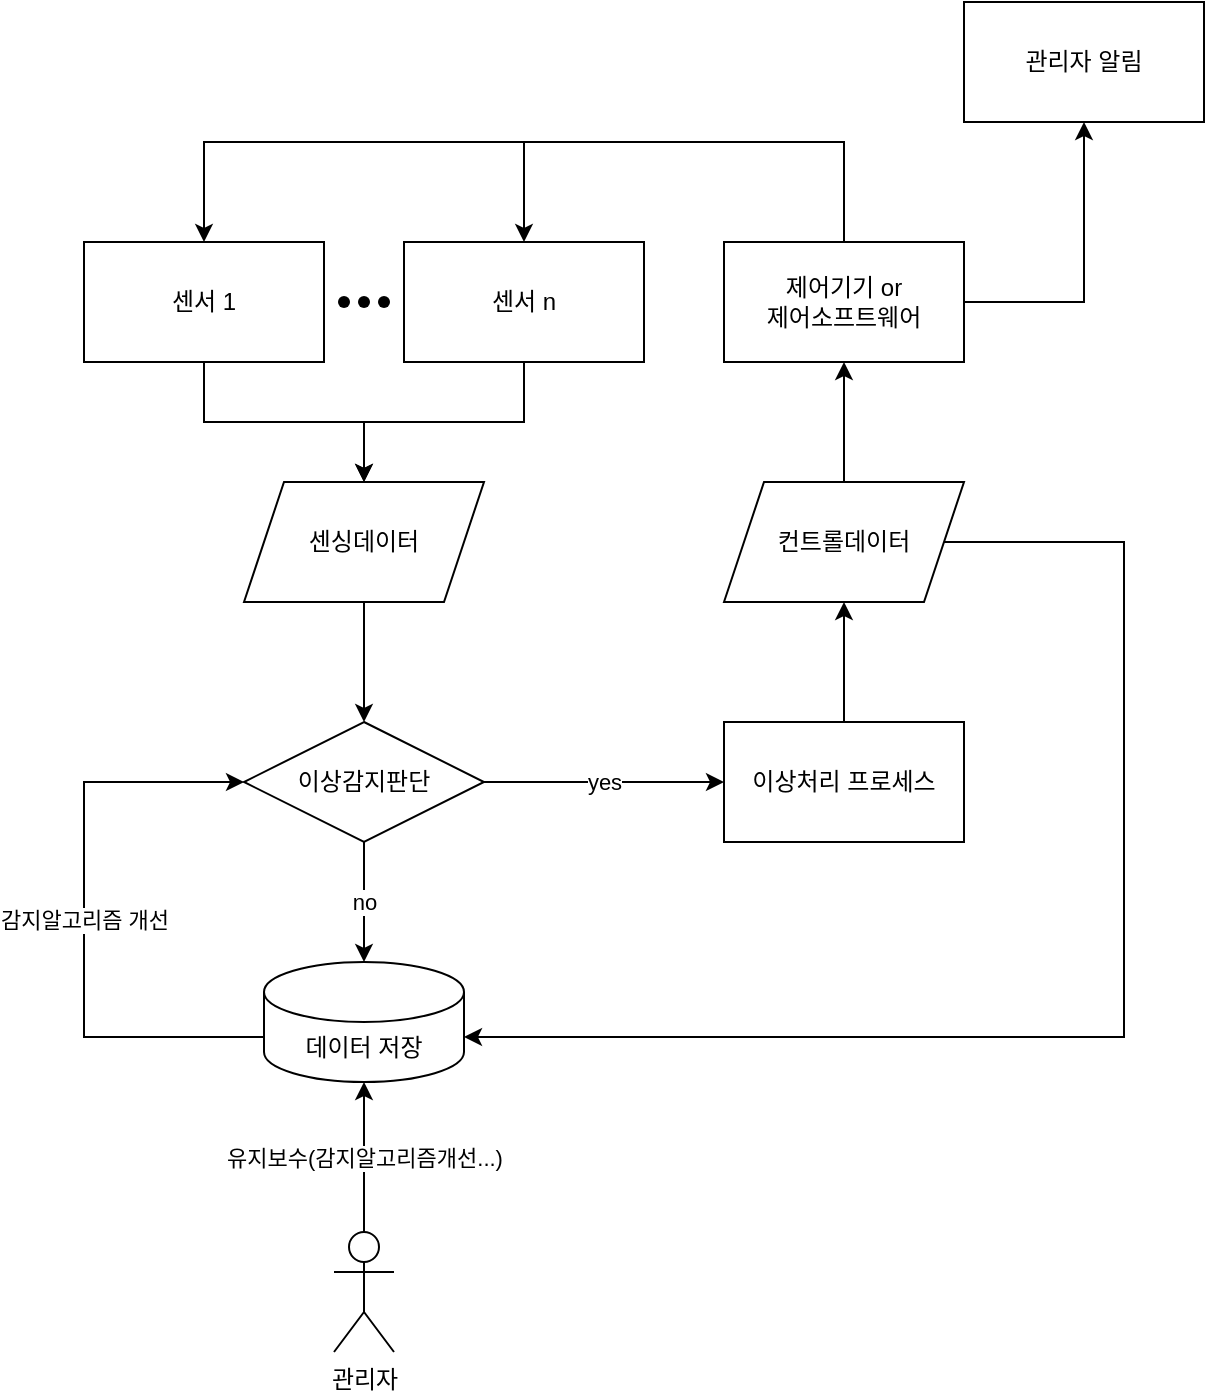 <mxfile version="14.8.0" type="device"><diagram id="C5RBs43oDa-KdzZeNtuy" name="Page-1"><mxGraphModel dx="1056" dy="1737" grid="1" gridSize="10" guides="1" tooltips="1" connect="1" arrows="1" fold="1" page="1" pageScale="1" pageWidth="827" pageHeight="1169" math="0" shadow="0"><root><mxCell id="WIyWlLk6GJQsqaUBKTNV-0"/><mxCell id="WIyWlLk6GJQsqaUBKTNV-1" parent="WIyWlLk6GJQsqaUBKTNV-0"/><mxCell id="Yjc9v0lBCMeBqgnN21k0-4" style="edgeStyle=orthogonalEdgeStyle;rounded=0;orthogonalLoop=1;jettySize=auto;html=1;exitX=0.5;exitY=1;exitDx=0;exitDy=0;" edge="1" parent="WIyWlLk6GJQsqaUBKTNV-1" source="Yjc9v0lBCMeBqgnN21k0-0" target="Yjc9v0lBCMeBqgnN21k0-1"><mxGeometry relative="1" as="geometry"/></mxCell><mxCell id="Yjc9v0lBCMeBqgnN21k0-0" value="센서 1" style="rounded=0;whiteSpace=wrap;html=1;" vertex="1" parent="WIyWlLk6GJQsqaUBKTNV-1"><mxGeometry x="240" y="90" width="120" height="60" as="geometry"/></mxCell><mxCell id="Yjc9v0lBCMeBqgnN21k0-1" value="센싱데이터" style="shape=parallelogram;perimeter=parallelogramPerimeter;whiteSpace=wrap;html=1;fixedSize=1;" vertex="1" parent="WIyWlLk6GJQsqaUBKTNV-1"><mxGeometry x="320" y="210" width="120" height="60" as="geometry"/></mxCell><mxCell id="Yjc9v0lBCMeBqgnN21k0-9" style="edgeStyle=orthogonalEdgeStyle;rounded=0;orthogonalLoop=1;jettySize=auto;html=1;exitX=0.5;exitY=1;exitDx=0;exitDy=0;entryX=0.5;entryY=0;entryDx=0;entryDy=0;" edge="1" parent="WIyWlLk6GJQsqaUBKTNV-1" source="Yjc9v0lBCMeBqgnN21k0-2" target="Yjc9v0lBCMeBqgnN21k0-1"><mxGeometry relative="1" as="geometry"/></mxCell><mxCell id="Yjc9v0lBCMeBqgnN21k0-2" value="센서 n" style="rounded=0;whiteSpace=wrap;html=1;" vertex="1" parent="WIyWlLk6GJQsqaUBKTNV-1"><mxGeometry x="400" y="90" width="120" height="60" as="geometry"/></mxCell><mxCell id="Yjc9v0lBCMeBqgnN21k0-24" value="유지보수(감지알고리즘개선...)" style="edgeStyle=orthogonalEdgeStyle;rounded=0;orthogonalLoop=1;jettySize=auto;html=1;entryX=0.5;entryY=1;entryDx=0;entryDy=0;entryPerimeter=0;" edge="1" parent="WIyWlLk6GJQsqaUBKTNV-1" source="Yjc9v0lBCMeBqgnN21k0-10" target="Yjc9v0lBCMeBqgnN21k0-20"><mxGeometry relative="1" as="geometry"/></mxCell><mxCell id="Yjc9v0lBCMeBqgnN21k0-10" value="관리자" style="shape=umlActor;verticalLabelPosition=bottom;verticalAlign=top;html=1;outlineConnect=0;" vertex="1" parent="WIyWlLk6GJQsqaUBKTNV-1"><mxGeometry x="365" y="585" width="30" height="60" as="geometry"/></mxCell><mxCell id="Yjc9v0lBCMeBqgnN21k0-11" value="" style="shape=waypoint;sketch=0;fillStyle=solid;size=6;pointerEvents=1;points=[];fillColor=none;resizable=0;rotatable=0;perimeter=centerPerimeter;snapToPoint=1;" vertex="1" parent="WIyWlLk6GJQsqaUBKTNV-1"><mxGeometry x="360" y="100" width="40" height="40" as="geometry"/></mxCell><mxCell id="Yjc9v0lBCMeBqgnN21k0-15" value="" style="shape=waypoint;sketch=0;fillStyle=solid;size=6;pointerEvents=1;points=[];fillColor=none;resizable=0;rotatable=0;perimeter=centerPerimeter;snapToPoint=1;" vertex="1" parent="WIyWlLk6GJQsqaUBKTNV-1"><mxGeometry x="370" y="100" width="40" height="40" as="geometry"/></mxCell><mxCell id="Yjc9v0lBCMeBqgnN21k0-16" value="" style="shape=waypoint;sketch=0;fillStyle=solid;size=6;pointerEvents=1;points=[];fillColor=none;resizable=0;rotatable=0;perimeter=centerPerimeter;snapToPoint=1;" vertex="1" parent="WIyWlLk6GJQsqaUBKTNV-1"><mxGeometry x="350" y="100" width="40" height="40" as="geometry"/></mxCell><mxCell id="Yjc9v0lBCMeBqgnN21k0-17" value="이상감지판단" style="rhombus;whiteSpace=wrap;html=1;" vertex="1" parent="WIyWlLk6GJQsqaUBKTNV-1"><mxGeometry x="320" y="330" width="120" height="60" as="geometry"/></mxCell><mxCell id="Yjc9v0lBCMeBqgnN21k0-18" value="" style="endArrow=classic;html=1;exitX=0.5;exitY=1;exitDx=0;exitDy=0;entryX=0.5;entryY=0;entryDx=0;entryDy=0;" edge="1" parent="WIyWlLk6GJQsqaUBKTNV-1" source="Yjc9v0lBCMeBqgnN21k0-1" target="Yjc9v0lBCMeBqgnN21k0-17"><mxGeometry width="50" height="50" relative="1" as="geometry"><mxPoint x="380" y="310" as="sourcePoint"/><mxPoint x="430" y="260" as="targetPoint"/></mxGeometry></mxCell><mxCell id="Yjc9v0lBCMeBqgnN21k0-19" value="이상처리 프로세스" style="rounded=0;whiteSpace=wrap;html=1;" vertex="1" parent="WIyWlLk6GJQsqaUBKTNV-1"><mxGeometry x="560" y="330" width="120" height="60" as="geometry"/></mxCell><mxCell id="Yjc9v0lBCMeBqgnN21k0-36" value="감지알고리즘 개선" style="edgeStyle=orthogonalEdgeStyle;rounded=0;orthogonalLoop=1;jettySize=auto;html=1;exitX=0;exitY=0;exitDx=0;exitDy=37.5;exitPerimeter=0;entryX=0;entryY=0.5;entryDx=0;entryDy=0;" edge="1" parent="WIyWlLk6GJQsqaUBKTNV-1" source="Yjc9v0lBCMeBqgnN21k0-20" target="Yjc9v0lBCMeBqgnN21k0-17"><mxGeometry relative="1" as="geometry"><Array as="points"><mxPoint x="240" y="488"/><mxPoint x="240" y="360"/></Array></mxGeometry></mxCell><mxCell id="Yjc9v0lBCMeBqgnN21k0-20" value="데이터 저장" style="shape=cylinder3;whiteSpace=wrap;html=1;boundedLbl=1;backgroundOutline=1;size=15;" vertex="1" parent="WIyWlLk6GJQsqaUBKTNV-1"><mxGeometry x="330" y="450" width="100" height="60" as="geometry"/></mxCell><mxCell id="Yjc9v0lBCMeBqgnN21k0-21" value="no" style="endArrow=classic;html=1;exitX=0.5;exitY=1;exitDx=0;exitDy=0;entryX=0.5;entryY=0;entryDx=0;entryDy=0;entryPerimeter=0;" edge="1" parent="WIyWlLk6GJQsqaUBKTNV-1" source="Yjc9v0lBCMeBqgnN21k0-17" target="Yjc9v0lBCMeBqgnN21k0-20"><mxGeometry width="50" height="50" relative="1" as="geometry"><mxPoint x="370" y="440" as="sourcePoint"/><mxPoint x="420" y="390" as="targetPoint"/></mxGeometry></mxCell><mxCell id="Yjc9v0lBCMeBqgnN21k0-26" value="yes" style="endArrow=classic;html=1;exitX=1;exitY=0.5;exitDx=0;exitDy=0;entryX=0;entryY=0.5;entryDx=0;entryDy=0;" edge="1" parent="WIyWlLk6GJQsqaUBKTNV-1" source="Yjc9v0lBCMeBqgnN21k0-17" target="Yjc9v0lBCMeBqgnN21k0-19"><mxGeometry width="50" height="50" relative="1" as="geometry"><mxPoint x="370" y="270" as="sourcePoint"/><mxPoint x="420" y="220" as="targetPoint"/></mxGeometry></mxCell><mxCell id="Yjc9v0lBCMeBqgnN21k0-31" style="edgeStyle=orthogonalEdgeStyle;rounded=0;orthogonalLoop=1;jettySize=auto;html=1;entryX=0.5;entryY=1;entryDx=0;entryDy=0;" edge="1" parent="WIyWlLk6GJQsqaUBKTNV-1" source="Yjc9v0lBCMeBqgnN21k0-28" target="Yjc9v0lBCMeBqgnN21k0-30"><mxGeometry relative="1" as="geometry"/></mxCell><mxCell id="Yjc9v0lBCMeBqgnN21k0-28" value="컨트롤데이터" style="shape=parallelogram;perimeter=parallelogramPerimeter;whiteSpace=wrap;html=1;fixedSize=1;" vertex="1" parent="WIyWlLk6GJQsqaUBKTNV-1"><mxGeometry x="560" y="210" width="120" height="60" as="geometry"/></mxCell><mxCell id="Yjc9v0lBCMeBqgnN21k0-29" value="" style="endArrow=classic;html=1;exitX=0.5;exitY=0;exitDx=0;exitDy=0;entryX=0.5;entryY=1;entryDx=0;entryDy=0;" edge="1" parent="WIyWlLk6GJQsqaUBKTNV-1" source="Yjc9v0lBCMeBqgnN21k0-19" target="Yjc9v0lBCMeBqgnN21k0-28"><mxGeometry width="50" height="50" relative="1" as="geometry"><mxPoint x="540" y="270" as="sourcePoint"/><mxPoint x="590" y="220" as="targetPoint"/></mxGeometry></mxCell><mxCell id="Yjc9v0lBCMeBqgnN21k0-33" style="edgeStyle=orthogonalEdgeStyle;rounded=0;orthogonalLoop=1;jettySize=auto;html=1;entryX=1;entryY=0;entryDx=0;entryDy=37.5;entryPerimeter=0;exitX=1;exitY=0.5;exitDx=0;exitDy=0;" edge="1" parent="WIyWlLk6GJQsqaUBKTNV-1" source="Yjc9v0lBCMeBqgnN21k0-28" target="Yjc9v0lBCMeBqgnN21k0-20"><mxGeometry relative="1" as="geometry"><Array as="points"><mxPoint x="760" y="240"/><mxPoint x="760" y="488"/></Array></mxGeometry></mxCell><mxCell id="Yjc9v0lBCMeBqgnN21k0-34" style="edgeStyle=orthogonalEdgeStyle;rounded=0;orthogonalLoop=1;jettySize=auto;html=1;entryX=0.5;entryY=0;entryDx=0;entryDy=0;" edge="1" parent="WIyWlLk6GJQsqaUBKTNV-1" source="Yjc9v0lBCMeBqgnN21k0-30" target="Yjc9v0lBCMeBqgnN21k0-0"><mxGeometry relative="1" as="geometry"><Array as="points"><mxPoint x="620" y="40"/><mxPoint x="300" y="40"/></Array></mxGeometry></mxCell><mxCell id="Yjc9v0lBCMeBqgnN21k0-37" style="edgeStyle=orthogonalEdgeStyle;rounded=0;orthogonalLoop=1;jettySize=auto;html=1;entryX=0.5;entryY=0;entryDx=0;entryDy=0;" edge="1" parent="WIyWlLk6GJQsqaUBKTNV-1" source="Yjc9v0lBCMeBqgnN21k0-30" target="Yjc9v0lBCMeBqgnN21k0-2"><mxGeometry relative="1" as="geometry"><Array as="points"><mxPoint x="620" y="40"/><mxPoint x="460" y="40"/></Array></mxGeometry></mxCell><mxCell id="Yjc9v0lBCMeBqgnN21k0-39" style="edgeStyle=orthogonalEdgeStyle;rounded=0;orthogonalLoop=1;jettySize=auto;html=1;exitX=1;exitY=0.5;exitDx=0;exitDy=0;" edge="1" parent="WIyWlLk6GJQsqaUBKTNV-1" source="Yjc9v0lBCMeBqgnN21k0-30" target="Yjc9v0lBCMeBqgnN21k0-38"><mxGeometry relative="1" as="geometry"/></mxCell><mxCell id="Yjc9v0lBCMeBqgnN21k0-30" value="제어기기 or &lt;br&gt;제어소프트웨어" style="rounded=0;whiteSpace=wrap;html=1;" vertex="1" parent="WIyWlLk6GJQsqaUBKTNV-1"><mxGeometry x="560" y="90" width="120" height="60" as="geometry"/></mxCell><mxCell id="Yjc9v0lBCMeBqgnN21k0-38" value="관리자 알림" style="rounded=0;whiteSpace=wrap;html=1;" vertex="1" parent="WIyWlLk6GJQsqaUBKTNV-1"><mxGeometry x="680" y="-30" width="120" height="60" as="geometry"/></mxCell></root></mxGraphModel></diagram></mxfile>